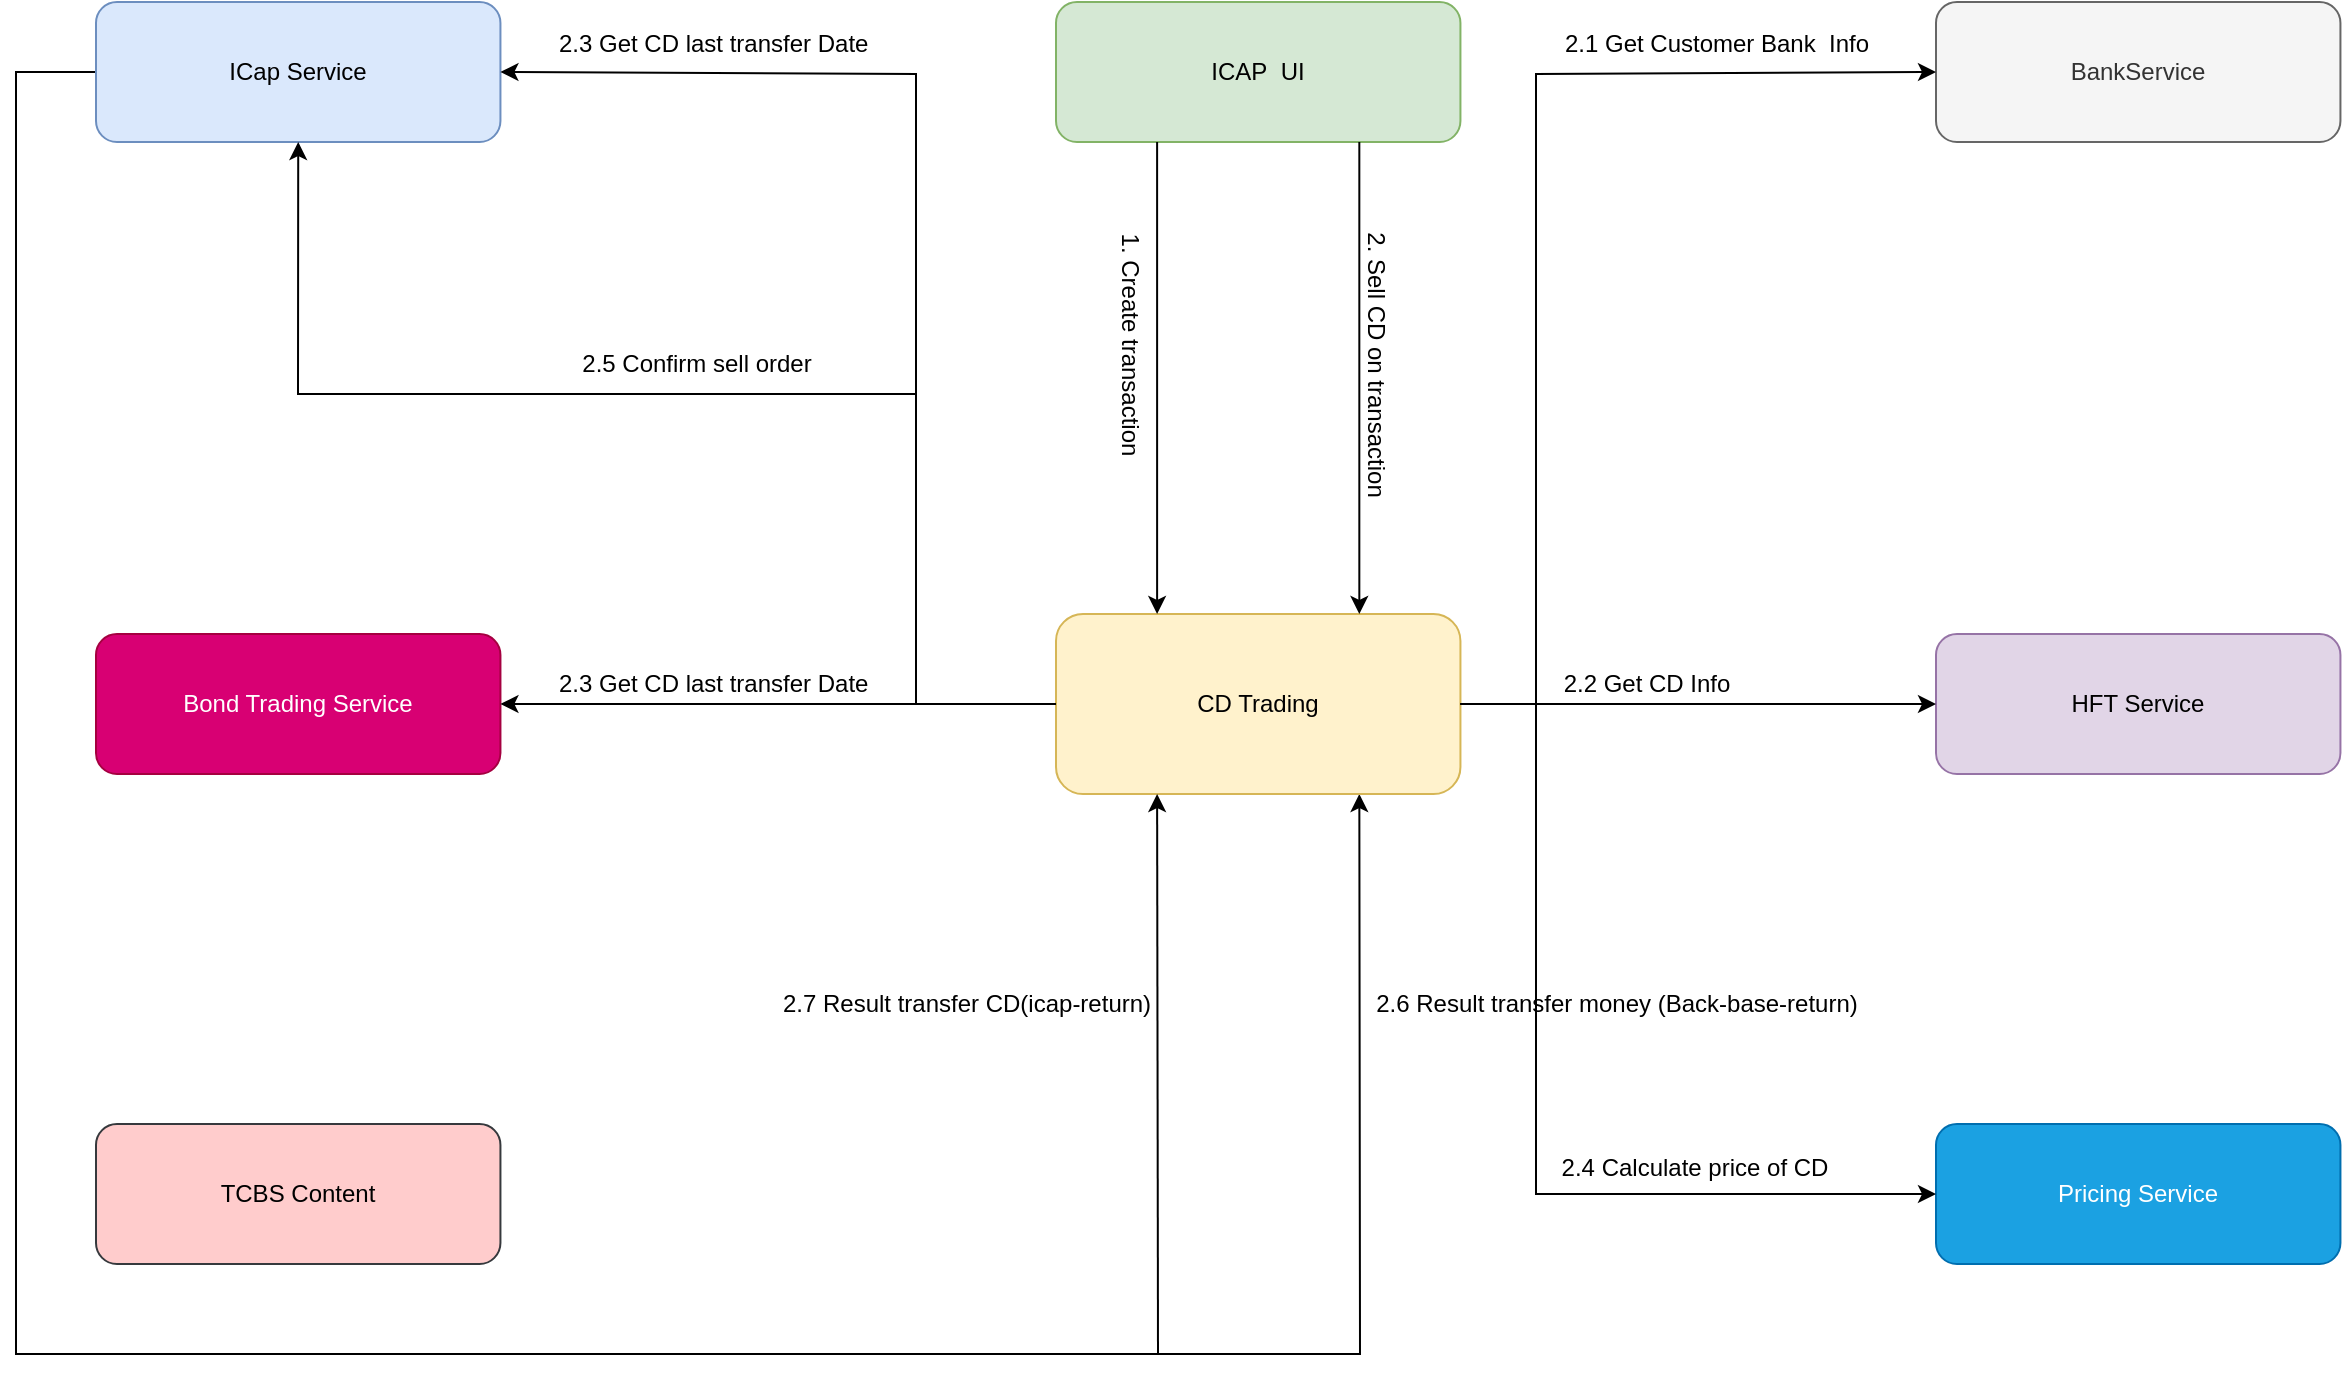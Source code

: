 <mxfile version="20.8.3" type="github">
  <diagram id="C5RBs43oDa-KdzZeNtuy" name="Page-1">
    <mxGraphModel dx="2189" dy="741" grid="1" gridSize="10" guides="1" tooltips="1" connect="1" arrows="1" fold="1" page="1" pageScale="1" pageWidth="827" pageHeight="1169" math="0" shadow="0">
      <root>
        <mxCell id="WIyWlLk6GJQsqaUBKTNV-0" />
        <mxCell id="WIyWlLk6GJQsqaUBKTNV-1" parent="WIyWlLk6GJQsqaUBKTNV-0" />
        <mxCell id="0CGPWR4gvbhz2c0YgLhU-25" value="" style="endArrow=classic;html=1;rounded=0;exitX=0;exitY=0.5;exitDx=0;exitDy=0;entryX=0.75;entryY=1;entryDx=0;entryDy=0;" edge="1" parent="WIyWlLk6GJQsqaUBKTNV-1" source="0CGPWR4gvbhz2c0YgLhU-15" target="0CGPWR4gvbhz2c0YgLhU-0">
          <mxGeometry width="50" height="50" relative="1" as="geometry">
            <mxPoint x="390" y="910" as="sourcePoint" />
            <mxPoint x="410" y="1160" as="targetPoint" />
            <Array as="points">
              <mxPoint x="-320" y="599" />
              <mxPoint x="-320" y="900" />
              <mxPoint x="-320" y="1240" />
              <mxPoint x="352" y="1240" />
            </Array>
          </mxGeometry>
        </mxCell>
        <mxCell id="0CGPWR4gvbhz2c0YgLhU-0" value="CD Trading" style="rounded=1;whiteSpace=wrap;html=1;fontSize=12;glass=0;strokeWidth=1;shadow=0;fillColor=#fff2cc;strokeColor=#d6b656;" vertex="1" parent="WIyWlLk6GJQsqaUBKTNV-1">
          <mxGeometry x="200" y="870" width="202.22" height="90" as="geometry" />
        </mxCell>
        <mxCell id="0CGPWR4gvbhz2c0YgLhU-1" value="ICAP&amp;nbsp; UI" style="rounded=1;whiteSpace=wrap;html=1;fontSize=12;glass=0;strokeWidth=1;shadow=0;fillColor=#d5e8d4;strokeColor=#82b366;" vertex="1" parent="WIyWlLk6GJQsqaUBKTNV-1">
          <mxGeometry x="200" y="564" width="202.22" height="70" as="geometry" />
        </mxCell>
        <mxCell id="0CGPWR4gvbhz2c0YgLhU-3" value="" style="endArrow=classic;html=1;rounded=0;exitX=0.75;exitY=1;exitDx=0;exitDy=0;entryX=0.75;entryY=0;entryDx=0;entryDy=0;" edge="1" parent="WIyWlLk6GJQsqaUBKTNV-1" source="0CGPWR4gvbhz2c0YgLhU-1" target="0CGPWR4gvbhz2c0YgLhU-0">
          <mxGeometry width="50" height="50" relative="1" as="geometry">
            <mxPoint x="390" y="600" as="sourcePoint" />
            <mxPoint x="440" y="550" as="targetPoint" />
          </mxGeometry>
        </mxCell>
        <mxCell id="0CGPWR4gvbhz2c0YgLhU-4" value="1. Create transaction" style="text;html=1;align=center;verticalAlign=middle;resizable=0;points=[];autosize=1;strokeColor=none;fillColor=none;rotation=90;" vertex="1" parent="WIyWlLk6GJQsqaUBKTNV-1">
          <mxGeometry x="172" y="720" width="130" height="30" as="geometry" />
        </mxCell>
        <mxCell id="0CGPWR4gvbhz2c0YgLhU-5" value="" style="endArrow=classic;html=1;rounded=0;entryX=0.25;entryY=0;entryDx=0;entryDy=0;exitX=0.25;exitY=1;exitDx=0;exitDy=0;" edge="1" parent="WIyWlLk6GJQsqaUBKTNV-1" source="0CGPWR4gvbhz2c0YgLhU-1" target="0CGPWR4gvbhz2c0YgLhU-0">
          <mxGeometry width="50" height="50" relative="1" as="geometry">
            <mxPoint x="300" y="650" as="sourcePoint" />
            <mxPoint x="311.11" y="890" as="targetPoint" />
          </mxGeometry>
        </mxCell>
        <mxCell id="0CGPWR4gvbhz2c0YgLhU-6" value="2. Sell CD on transaction" style="text;html=1;align=center;verticalAlign=middle;resizable=0;points=[];autosize=1;strokeColor=none;fillColor=none;rotation=90;" vertex="1" parent="WIyWlLk6GJQsqaUBKTNV-1">
          <mxGeometry x="280" y="730" width="160" height="30" as="geometry" />
        </mxCell>
        <mxCell id="0CGPWR4gvbhz2c0YgLhU-8" value="HFT Service" style="rounded=1;whiteSpace=wrap;html=1;fontSize=12;glass=0;strokeWidth=1;shadow=0;fillColor=#e1d5e7;strokeColor=#9673a6;" vertex="1" parent="WIyWlLk6GJQsqaUBKTNV-1">
          <mxGeometry x="640" y="880" width="202.22" height="70" as="geometry" />
        </mxCell>
        <mxCell id="0CGPWR4gvbhz2c0YgLhU-9" value="BankService" style="rounded=1;whiteSpace=wrap;html=1;fontSize=12;glass=0;strokeWidth=1;shadow=0;fillColor=#f5f5f5;strokeColor=#666666;fontColor=#333333;" vertex="1" parent="WIyWlLk6GJQsqaUBKTNV-1">
          <mxGeometry x="640" y="564" width="202.22" height="70" as="geometry" />
        </mxCell>
        <mxCell id="0CGPWR4gvbhz2c0YgLhU-11" value="" style="endArrow=classic;html=1;rounded=0;exitX=1;exitY=0.5;exitDx=0;exitDy=0;entryX=0;entryY=0.5;entryDx=0;entryDy=0;" edge="1" parent="WIyWlLk6GJQsqaUBKTNV-1" source="0CGPWR4gvbhz2c0YgLhU-0" target="0CGPWR4gvbhz2c0YgLhU-9">
          <mxGeometry width="50" height="50" relative="1" as="geometry">
            <mxPoint x="390" y="910" as="sourcePoint" />
            <mxPoint x="520" y="760" as="targetPoint" />
            <Array as="points">
              <mxPoint x="440" y="915" />
              <mxPoint x="440" y="600" />
            </Array>
          </mxGeometry>
        </mxCell>
        <mxCell id="0CGPWR4gvbhz2c0YgLhU-12" value="2.1 Get Customer Bank&amp;nbsp; Info" style="text;html=1;align=center;verticalAlign=middle;resizable=0;points=[];autosize=1;strokeColor=none;fillColor=none;" vertex="1" parent="WIyWlLk6GJQsqaUBKTNV-1">
          <mxGeometry x="440" y="570" width="180" height="30" as="geometry" />
        </mxCell>
        <mxCell id="0CGPWR4gvbhz2c0YgLhU-10" value="Bond Trading Service" style="rounded=1;whiteSpace=wrap;html=1;fontSize=12;glass=0;strokeWidth=1;shadow=0;fillColor=#d80073;fontColor=#ffffff;strokeColor=#A50040;" vertex="1" parent="WIyWlLk6GJQsqaUBKTNV-1">
          <mxGeometry x="-280" y="880" width="202.22" height="70" as="geometry" />
        </mxCell>
        <mxCell id="0CGPWR4gvbhz2c0YgLhU-13" value="" style="endArrow=classic;html=1;rounded=0;exitX=1;exitY=0.5;exitDx=0;exitDy=0;entryX=0;entryY=0.5;entryDx=0;entryDy=0;" edge="1" parent="WIyWlLk6GJQsqaUBKTNV-1" source="0CGPWR4gvbhz2c0YgLhU-0" target="0CGPWR4gvbhz2c0YgLhU-8">
          <mxGeometry width="50" height="50" relative="1" as="geometry">
            <mxPoint x="390" y="910" as="sourcePoint" />
            <mxPoint x="440" y="860" as="targetPoint" />
          </mxGeometry>
        </mxCell>
        <mxCell id="0CGPWR4gvbhz2c0YgLhU-14" value="2.2 Get CD Info" style="text;html=1;align=center;verticalAlign=middle;resizable=0;points=[];autosize=1;strokeColor=none;fillColor=none;" vertex="1" parent="WIyWlLk6GJQsqaUBKTNV-1">
          <mxGeometry x="440" y="890" width="110" height="30" as="geometry" />
        </mxCell>
        <mxCell id="0CGPWR4gvbhz2c0YgLhU-15" value="ICap Service" style="rounded=1;whiteSpace=wrap;html=1;fontSize=12;glass=0;strokeWidth=1;shadow=0;fillColor=#dae8fc;strokeColor=#6c8ebf;" vertex="1" parent="WIyWlLk6GJQsqaUBKTNV-1">
          <mxGeometry x="-280" y="564" width="202.22" height="70" as="geometry" />
        </mxCell>
        <mxCell id="0CGPWR4gvbhz2c0YgLhU-16" value="" style="endArrow=classic;html=1;rounded=0;exitX=0;exitY=0.5;exitDx=0;exitDy=0;" edge="1" parent="WIyWlLk6GJQsqaUBKTNV-1" source="0CGPWR4gvbhz2c0YgLhU-0" target="0CGPWR4gvbhz2c0YgLhU-10">
          <mxGeometry width="50" height="50" relative="1" as="geometry">
            <mxPoint x="390" y="970" as="sourcePoint" />
            <mxPoint x="440" y="920" as="targetPoint" />
          </mxGeometry>
        </mxCell>
        <mxCell id="0CGPWR4gvbhz2c0YgLhU-17" value="" style="endArrow=classic;html=1;rounded=0;exitX=0;exitY=0.5;exitDx=0;exitDy=0;entryX=1;entryY=0.5;entryDx=0;entryDy=0;" edge="1" parent="WIyWlLk6GJQsqaUBKTNV-1" source="0CGPWR4gvbhz2c0YgLhU-0" target="0CGPWR4gvbhz2c0YgLhU-15">
          <mxGeometry width="50" height="50" relative="1" as="geometry">
            <mxPoint x="390" y="970" as="sourcePoint" />
            <mxPoint x="130" y="570" as="targetPoint" />
            <Array as="points">
              <mxPoint x="130" y="915" />
              <mxPoint x="130" y="600" />
            </Array>
          </mxGeometry>
        </mxCell>
        <mxCell id="0CGPWR4gvbhz2c0YgLhU-18" value="2.3 Get CD last transfer Date&amp;nbsp;" style="text;html=1;align=center;verticalAlign=middle;resizable=0;points=[];autosize=1;strokeColor=none;fillColor=none;" vertex="1" parent="WIyWlLk6GJQsqaUBKTNV-1">
          <mxGeometry x="-60" y="570" width="180" height="30" as="geometry" />
        </mxCell>
        <mxCell id="0CGPWR4gvbhz2c0YgLhU-19" value="2.3 Get CD last transfer Date&amp;nbsp;" style="text;html=1;align=center;verticalAlign=middle;resizable=0;points=[];autosize=1;strokeColor=none;fillColor=none;" vertex="1" parent="WIyWlLk6GJQsqaUBKTNV-1">
          <mxGeometry x="-60" y="890" width="180" height="30" as="geometry" />
        </mxCell>
        <mxCell id="0CGPWR4gvbhz2c0YgLhU-20" value="Pricing Service" style="rounded=1;whiteSpace=wrap;html=1;fontSize=12;glass=0;strokeWidth=1;shadow=0;fillColor=#1ba1e2;fontColor=#ffffff;strokeColor=#006EAF;" vertex="1" parent="WIyWlLk6GJQsqaUBKTNV-1">
          <mxGeometry x="640" y="1125" width="202.22" height="70" as="geometry" />
        </mxCell>
        <mxCell id="0CGPWR4gvbhz2c0YgLhU-21" value="" style="endArrow=classic;html=1;rounded=0;entryX=0;entryY=0.5;entryDx=0;entryDy=0;exitX=1;exitY=0.5;exitDx=0;exitDy=0;" edge="1" parent="WIyWlLk6GJQsqaUBKTNV-1" source="0CGPWR4gvbhz2c0YgLhU-0" target="0CGPWR4gvbhz2c0YgLhU-20">
          <mxGeometry width="50" height="50" relative="1" as="geometry">
            <mxPoint x="440" y="920" as="sourcePoint" />
            <mxPoint x="440" y="920" as="targetPoint" />
            <Array as="points">
              <mxPoint x="440" y="915" />
              <mxPoint x="440" y="1160" />
            </Array>
          </mxGeometry>
        </mxCell>
        <mxCell id="0CGPWR4gvbhz2c0YgLhU-22" value="2.4 Calculate price of CD" style="text;html=1;align=center;verticalAlign=middle;resizable=0;points=[];autosize=1;strokeColor=none;fillColor=none;" vertex="1" parent="WIyWlLk6GJQsqaUBKTNV-1">
          <mxGeometry x="439" y="1132" width="160" height="30" as="geometry" />
        </mxCell>
        <mxCell id="0CGPWR4gvbhz2c0YgLhU-23" value="" style="endArrow=classic;html=1;rounded=0;exitX=0;exitY=0.5;exitDx=0;exitDy=0;entryX=0.5;entryY=1;entryDx=0;entryDy=0;" edge="1" parent="WIyWlLk6GJQsqaUBKTNV-1" source="0CGPWR4gvbhz2c0YgLhU-0" target="0CGPWR4gvbhz2c0YgLhU-15">
          <mxGeometry width="50" height="50" relative="1" as="geometry">
            <mxPoint x="390" y="910" as="sourcePoint" />
            <mxPoint x="440" y="860" as="targetPoint" />
            <Array as="points">
              <mxPoint x="130" y="915" />
              <mxPoint x="130" y="760" />
              <mxPoint x="-179" y="760" />
            </Array>
          </mxGeometry>
        </mxCell>
        <mxCell id="0CGPWR4gvbhz2c0YgLhU-24" value="2.5 Confirm sell order" style="text;html=1;align=center;verticalAlign=middle;resizable=0;points=[];autosize=1;strokeColor=none;fillColor=none;" vertex="1" parent="WIyWlLk6GJQsqaUBKTNV-1">
          <mxGeometry x="-50" y="730" width="140" height="30" as="geometry" />
        </mxCell>
        <mxCell id="0CGPWR4gvbhz2c0YgLhU-26" value="" style="endArrow=classic;html=1;rounded=0;entryX=0.25;entryY=1;entryDx=0;entryDy=0;" edge="1" parent="WIyWlLk6GJQsqaUBKTNV-1" target="0CGPWR4gvbhz2c0YgLhU-0">
          <mxGeometry width="50" height="50" relative="1" as="geometry">
            <mxPoint x="251" y="1240" as="sourcePoint" />
            <mxPoint x="440" y="860" as="targetPoint" />
          </mxGeometry>
        </mxCell>
        <mxCell id="0CGPWR4gvbhz2c0YgLhU-27" value="2.6 Result transfer money (Back-base-return)" style="text;html=1;align=center;verticalAlign=middle;resizable=0;points=[];autosize=1;strokeColor=none;fillColor=none;rotation=0;" vertex="1" parent="WIyWlLk6GJQsqaUBKTNV-1">
          <mxGeometry x="350" y="1050" width="260" height="30" as="geometry" />
        </mxCell>
        <mxCell id="0CGPWR4gvbhz2c0YgLhU-28" value="2.7 Result transfer CD(icap-return)" style="text;html=1;align=center;verticalAlign=middle;resizable=0;points=[];autosize=1;strokeColor=none;fillColor=none;rotation=0;" vertex="1" parent="WIyWlLk6GJQsqaUBKTNV-1">
          <mxGeometry x="50" y="1050" width="210" height="30" as="geometry" />
        </mxCell>
        <mxCell id="0CGPWR4gvbhz2c0YgLhU-31" value="TCBS Content" style="rounded=1;whiteSpace=wrap;html=1;fontSize=12;glass=0;strokeWidth=1;shadow=0;fillColor=#ffcccc;strokeColor=#36393d;" vertex="1" parent="WIyWlLk6GJQsqaUBKTNV-1">
          <mxGeometry x="-280" y="1125" width="202.22" height="70" as="geometry" />
        </mxCell>
      </root>
    </mxGraphModel>
  </diagram>
</mxfile>
